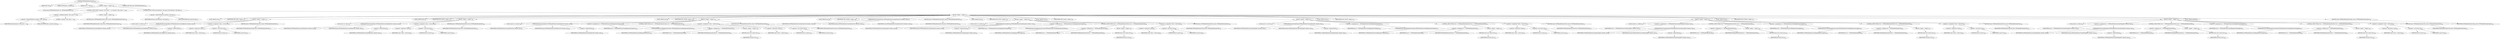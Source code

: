 digraph "TIFFReadDirEntrySshort" {  
"79117" [label = <(METHOD,TIFFReadDirEntrySshort)<SUB>564</SUB>> ]
"79118" [label = <(PARAM,TIFF *tif)<SUB>565</SUB>> ]
"79119" [label = <(PARAM,TIFFDirEntry *direntry)<SUB>565</SUB>> ]
"79120" [label = <(PARAM,int16_t *value)<SUB>565</SUB>> ]
"79121" [label = <(BLOCK,&lt;empty&gt;,&lt;empty&gt;)<SUB>566</SUB>> ]
"79122" [label = <(LOCAL,enum TIFFReadDirEntryErr err: TIFFReadDirEntryErr)<SUB>567</SUB>> ]
"79123" [label = <(CONTROL_STRUCTURE,if (direntry-&gt;tdir_count != 1),if (direntry-&gt;tdir_count != 1))<SUB>568</SUB>> ]
"79124" [label = <(&lt;operator&gt;.notEquals,direntry-&gt;tdir_count != 1)<SUB>568</SUB>> ]
"79125" [label = <(&lt;operator&gt;.indirectFieldAccess,direntry-&gt;tdir_count)<SUB>568</SUB>> ]
"79126" [label = <(IDENTIFIER,direntry,direntry-&gt;tdir_count != 1)<SUB>568</SUB>> ]
"79127" [label = <(FIELD_IDENTIFIER,tdir_count,tdir_count)<SUB>568</SUB>> ]
"79128" [label = <(LITERAL,1,direntry-&gt;tdir_count != 1)<SUB>568</SUB>> ]
"79129" [label = <(BLOCK,&lt;empty&gt;,&lt;empty&gt;)<SUB>569</SUB>> ]
"79130" [label = <(RETURN,return (TIFFReadDirEntryErrCount);,return (TIFFReadDirEntryErrCount);)<SUB>569</SUB>> ]
"79131" [label = <(IDENTIFIER,TIFFReadDirEntryErrCount,return (TIFFReadDirEntryErrCount);)<SUB>569</SUB>> ]
"79132" [label = <(CONTROL_STRUCTURE,switch(direntry-&gt;tdir_type),switch(direntry-&gt;tdir_type))<SUB>570</SUB>> ]
"79133" [label = <(&lt;operator&gt;.indirectFieldAccess,direntry-&gt;tdir_type)<SUB>570</SUB>> ]
"79134" [label = <(IDENTIFIER,direntry,switch(direntry-&gt;tdir_type))<SUB>570</SUB>> ]
"79135" [label = <(FIELD_IDENTIFIER,tdir_type,tdir_type)<SUB>570</SUB>> ]
"79136" [label = <(BLOCK,&lt;empty&gt;,&lt;empty&gt;)<SUB>571</SUB>> ]
"79137" [label = <(JUMP_TARGET,case)<SUB>572</SUB>> ]
"79138" [label = <(IDENTIFIER,TIFF_BYTE,&lt;empty&gt;)<SUB>572</SUB>> ]
"79139" [label = <(BLOCK,&lt;empty&gt;,&lt;empty&gt;)<SUB>573</SUB>> ]
"79140" [label = <(LOCAL,uint8_t m: uint8_t)<SUB>574</SUB>> ]
"79141" [label = <(TIFFReadDirEntryCheckedByte,TIFFReadDirEntryCheckedByte(tif, direntry, &amp;m))<SUB>575</SUB>> ]
"79142" [label = <(IDENTIFIER,tif,TIFFReadDirEntryCheckedByte(tif, direntry, &amp;m))<SUB>575</SUB>> ]
"79143" [label = <(IDENTIFIER,direntry,TIFFReadDirEntryCheckedByte(tif, direntry, &amp;m))<SUB>575</SUB>> ]
"79144" [label = <(&lt;operator&gt;.addressOf,&amp;m)<SUB>575</SUB>> ]
"79145" [label = <(IDENTIFIER,m,TIFFReadDirEntryCheckedByte(tif, direntry, &amp;m))<SUB>575</SUB>> ]
"79146" [label = <(&lt;operator&gt;.assignment,*value = (int16_t)m)<SUB>576</SUB>> ]
"79147" [label = <(&lt;operator&gt;.indirection,*value)<SUB>576</SUB>> ]
"79148" [label = <(IDENTIFIER,value,*value = (int16_t)m)<SUB>576</SUB>> ]
"79149" [label = <(&lt;operator&gt;.cast,(int16_t)m)<SUB>576</SUB>> ]
"79150" [label = <(UNKNOWN,int16_t,int16_t)<SUB>576</SUB>> ]
"79151" [label = <(IDENTIFIER,m,(int16_t)m)<SUB>576</SUB>> ]
"79152" [label = <(RETURN,return (TIFFReadDirEntryErrOk);,return (TIFFReadDirEntryErrOk);)<SUB>577</SUB>> ]
"79153" [label = <(IDENTIFIER,TIFFReadDirEntryErrOk,return (TIFFReadDirEntryErrOk);)<SUB>577</SUB>> ]
"79154" [label = <(JUMP_TARGET,case)<SUB>579</SUB>> ]
"79155" [label = <(IDENTIFIER,TIFF_SBYTE,&lt;empty&gt;)<SUB>579</SUB>> ]
"79156" [label = <(BLOCK,&lt;empty&gt;,&lt;empty&gt;)<SUB>580</SUB>> ]
"79157" [label = <(LOCAL,int8_t m: int8_t)<SUB>581</SUB>> ]
"79158" [label = <(TIFFReadDirEntryCheckedSbyte,TIFFReadDirEntryCheckedSbyte(tif, direntry, &amp;m))<SUB>582</SUB>> ]
"79159" [label = <(IDENTIFIER,tif,TIFFReadDirEntryCheckedSbyte(tif, direntry, &amp;m))<SUB>582</SUB>> ]
"79160" [label = <(IDENTIFIER,direntry,TIFFReadDirEntryCheckedSbyte(tif, direntry, &amp;m))<SUB>582</SUB>> ]
"79161" [label = <(&lt;operator&gt;.addressOf,&amp;m)<SUB>582</SUB>> ]
"79162" [label = <(IDENTIFIER,m,TIFFReadDirEntryCheckedSbyte(tif, direntry, &amp;m))<SUB>582</SUB>> ]
"79163" [label = <(&lt;operator&gt;.assignment,*value = (int16_t)m)<SUB>583</SUB>> ]
"79164" [label = <(&lt;operator&gt;.indirection,*value)<SUB>583</SUB>> ]
"79165" [label = <(IDENTIFIER,value,*value = (int16_t)m)<SUB>583</SUB>> ]
"79166" [label = <(&lt;operator&gt;.cast,(int16_t)m)<SUB>583</SUB>> ]
"79167" [label = <(UNKNOWN,int16_t,int16_t)<SUB>583</SUB>> ]
"79168" [label = <(IDENTIFIER,m,(int16_t)m)<SUB>583</SUB>> ]
"79169" [label = <(RETURN,return (TIFFReadDirEntryErrOk);,return (TIFFReadDirEntryErrOk);)<SUB>584</SUB>> ]
"79170" [label = <(IDENTIFIER,TIFFReadDirEntryErrOk,return (TIFFReadDirEntryErrOk);)<SUB>584</SUB>> ]
"79171" [label = <(JUMP_TARGET,case)<SUB>586</SUB>> ]
"79172" [label = <(IDENTIFIER,TIFF_SHORT,&lt;empty&gt;)<SUB>586</SUB>> ]
"79173" [label = <(BLOCK,&lt;empty&gt;,&lt;empty&gt;)<SUB>587</SUB>> ]
"79174" [label = <(LOCAL,uint16_t m: uint16_t)<SUB>588</SUB>> ]
"79175" [label = <(TIFFReadDirEntryCheckedShort,TIFFReadDirEntryCheckedShort(tif, direntry, &amp;m))<SUB>589</SUB>> ]
"79176" [label = <(IDENTIFIER,tif,TIFFReadDirEntryCheckedShort(tif, direntry, &amp;m))<SUB>589</SUB>> ]
"79177" [label = <(IDENTIFIER,direntry,TIFFReadDirEntryCheckedShort(tif, direntry, &amp;m))<SUB>589</SUB>> ]
"79178" [label = <(&lt;operator&gt;.addressOf,&amp;m)<SUB>589</SUB>> ]
"79179" [label = <(IDENTIFIER,m,TIFFReadDirEntryCheckedShort(tif, direntry, &amp;m))<SUB>589</SUB>> ]
"79180" [label = <(&lt;operator&gt;.assignment,err = TIFFReadDirEntryCheckRangeSshortShort(m))<SUB>590</SUB>> ]
"79181" [label = <(IDENTIFIER,err,err = TIFFReadDirEntryCheckRangeSshortShort(m))<SUB>590</SUB>> ]
"79182" [label = <(TIFFReadDirEntryCheckRangeSshortShort,TIFFReadDirEntryCheckRangeSshortShort(m))<SUB>590</SUB>> ]
"79183" [label = <(IDENTIFIER,m,TIFFReadDirEntryCheckRangeSshortShort(m))<SUB>590</SUB>> ]
"79184" [label = <(CONTROL_STRUCTURE,if (err != TIFFReadDirEntryErrOk),if (err != TIFFReadDirEntryErrOk))<SUB>591</SUB>> ]
"79185" [label = <(&lt;operator&gt;.notEquals,err != TIFFReadDirEntryErrOk)<SUB>591</SUB>> ]
"79186" [label = <(IDENTIFIER,err,err != TIFFReadDirEntryErrOk)<SUB>591</SUB>> ]
"79187" [label = <(IDENTIFIER,TIFFReadDirEntryErrOk,err != TIFFReadDirEntryErrOk)<SUB>591</SUB>> ]
"79188" [label = <(BLOCK,&lt;empty&gt;,&lt;empty&gt;)<SUB>592</SUB>> ]
"79189" [label = <(RETURN,return (err);,return (err);)<SUB>592</SUB>> ]
"79190" [label = <(IDENTIFIER,err,return (err);)<SUB>592</SUB>> ]
"79191" [label = <(&lt;operator&gt;.assignment,*value = (uint16_t)m)<SUB>593</SUB>> ]
"79192" [label = <(&lt;operator&gt;.indirection,*value)<SUB>593</SUB>> ]
"79193" [label = <(IDENTIFIER,value,*value = (uint16_t)m)<SUB>593</SUB>> ]
"79194" [label = <(&lt;operator&gt;.cast,(uint16_t)m)<SUB>593</SUB>> ]
"79195" [label = <(UNKNOWN,uint16_t,uint16_t)<SUB>593</SUB>> ]
"79196" [label = <(IDENTIFIER,m,(uint16_t)m)<SUB>593</SUB>> ]
"79197" [label = <(RETURN,return (TIFFReadDirEntryErrOk);,return (TIFFReadDirEntryErrOk);)<SUB>594</SUB>> ]
"79198" [label = <(IDENTIFIER,TIFFReadDirEntryErrOk,return (TIFFReadDirEntryErrOk);)<SUB>594</SUB>> ]
"79199" [label = <(JUMP_TARGET,case)<SUB>596</SUB>> ]
"79200" [label = <(IDENTIFIER,TIFF_SSHORT,&lt;empty&gt;)<SUB>596</SUB>> ]
"79201" [label = <(TIFFReadDirEntryCheckedSshort,TIFFReadDirEntryCheckedSshort(tif, direntry, value))<SUB>597</SUB>> ]
"79202" [label = <(IDENTIFIER,tif,TIFFReadDirEntryCheckedSshort(tif, direntry, value))<SUB>597</SUB>> ]
"79203" [label = <(IDENTIFIER,direntry,TIFFReadDirEntryCheckedSshort(tif, direntry, value))<SUB>597</SUB>> ]
"79204" [label = <(IDENTIFIER,value,TIFFReadDirEntryCheckedSshort(tif, direntry, value))<SUB>597</SUB>> ]
"79205" [label = <(RETURN,return (TIFFReadDirEntryErrOk);,return (TIFFReadDirEntryErrOk);)<SUB>598</SUB>> ]
"79206" [label = <(IDENTIFIER,TIFFReadDirEntryErrOk,return (TIFFReadDirEntryErrOk);)<SUB>598</SUB>> ]
"79207" [label = <(JUMP_TARGET,case)<SUB>599</SUB>> ]
"79208" [label = <(IDENTIFIER,TIFF_LONG,&lt;empty&gt;)<SUB>599</SUB>> ]
"79209" [label = <(BLOCK,&lt;empty&gt;,&lt;empty&gt;)<SUB>600</SUB>> ]
"79210" [label = <(LOCAL,uint32_t m: uint32_t)<SUB>601</SUB>> ]
"79211" [label = <(TIFFReadDirEntryCheckedLong,TIFFReadDirEntryCheckedLong(tif, direntry, &amp;m))<SUB>602</SUB>> ]
"79212" [label = <(IDENTIFIER,tif,TIFFReadDirEntryCheckedLong(tif, direntry, &amp;m))<SUB>602</SUB>> ]
"79213" [label = <(IDENTIFIER,direntry,TIFFReadDirEntryCheckedLong(tif, direntry, &amp;m))<SUB>602</SUB>> ]
"79214" [label = <(&lt;operator&gt;.addressOf,&amp;m)<SUB>602</SUB>> ]
"79215" [label = <(IDENTIFIER,m,TIFFReadDirEntryCheckedLong(tif, direntry, &amp;m))<SUB>602</SUB>> ]
"79216" [label = <(&lt;operator&gt;.assignment,err = TIFFReadDirEntryCheckRangeSshortLong(m))<SUB>603</SUB>> ]
"79217" [label = <(IDENTIFIER,err,err = TIFFReadDirEntryCheckRangeSshortLong(m))<SUB>603</SUB>> ]
"79218" [label = <(TIFFReadDirEntryCheckRangeSshortLong,TIFFReadDirEntryCheckRangeSshortLong(m))<SUB>603</SUB>> ]
"79219" [label = <(IDENTIFIER,m,TIFFReadDirEntryCheckRangeSshortLong(m))<SUB>603</SUB>> ]
"79220" [label = <(CONTROL_STRUCTURE,if (err != TIFFReadDirEntryErrOk),if (err != TIFFReadDirEntryErrOk))<SUB>604</SUB>> ]
"79221" [label = <(&lt;operator&gt;.notEquals,err != TIFFReadDirEntryErrOk)<SUB>604</SUB>> ]
"79222" [label = <(IDENTIFIER,err,err != TIFFReadDirEntryErrOk)<SUB>604</SUB>> ]
"79223" [label = <(IDENTIFIER,TIFFReadDirEntryErrOk,err != TIFFReadDirEntryErrOk)<SUB>604</SUB>> ]
"79224" [label = <(BLOCK,&lt;empty&gt;,&lt;empty&gt;)<SUB>605</SUB>> ]
"79225" [label = <(RETURN,return (err);,return (err);)<SUB>605</SUB>> ]
"79226" [label = <(IDENTIFIER,err,return (err);)<SUB>605</SUB>> ]
"79227" [label = <(&lt;operator&gt;.assignment,*value = (int16_t)m)<SUB>606</SUB>> ]
"79228" [label = <(&lt;operator&gt;.indirection,*value)<SUB>606</SUB>> ]
"79229" [label = <(IDENTIFIER,value,*value = (int16_t)m)<SUB>606</SUB>> ]
"79230" [label = <(&lt;operator&gt;.cast,(int16_t)m)<SUB>606</SUB>> ]
"79231" [label = <(UNKNOWN,int16_t,int16_t)<SUB>606</SUB>> ]
"79232" [label = <(IDENTIFIER,m,(int16_t)m)<SUB>606</SUB>> ]
"79233" [label = <(RETURN,return (TIFFReadDirEntryErrOk);,return (TIFFReadDirEntryErrOk);)<SUB>607</SUB>> ]
"79234" [label = <(IDENTIFIER,TIFFReadDirEntryErrOk,return (TIFFReadDirEntryErrOk);)<SUB>607</SUB>> ]
"79235" [label = <(JUMP_TARGET,case)<SUB>609</SUB>> ]
"79236" [label = <(IDENTIFIER,TIFF_SLONG,&lt;empty&gt;)<SUB>609</SUB>> ]
"79237" [label = <(BLOCK,&lt;empty&gt;,&lt;empty&gt;)<SUB>610</SUB>> ]
"79238" [label = <(LOCAL,int32_t m: int32_t)<SUB>611</SUB>> ]
"79239" [label = <(TIFFReadDirEntryCheckedSlong,TIFFReadDirEntryCheckedSlong(tif, direntry, &amp;m))<SUB>612</SUB>> ]
"79240" [label = <(IDENTIFIER,tif,TIFFReadDirEntryCheckedSlong(tif, direntry, &amp;m))<SUB>612</SUB>> ]
"79241" [label = <(IDENTIFIER,direntry,TIFFReadDirEntryCheckedSlong(tif, direntry, &amp;m))<SUB>612</SUB>> ]
"79242" [label = <(&lt;operator&gt;.addressOf,&amp;m)<SUB>612</SUB>> ]
"79243" [label = <(IDENTIFIER,m,TIFFReadDirEntryCheckedSlong(tif, direntry, &amp;m))<SUB>612</SUB>> ]
"79244" [label = <(&lt;operator&gt;.assignment,err = TIFFReadDirEntryCheckRangeSshortSlong(m))<SUB>613</SUB>> ]
"79245" [label = <(IDENTIFIER,err,err = TIFFReadDirEntryCheckRangeSshortSlong(m))<SUB>613</SUB>> ]
"79246" [label = <(TIFFReadDirEntryCheckRangeSshortSlong,TIFFReadDirEntryCheckRangeSshortSlong(m))<SUB>613</SUB>> ]
"79247" [label = <(IDENTIFIER,m,TIFFReadDirEntryCheckRangeSshortSlong(m))<SUB>613</SUB>> ]
"79248" [label = <(CONTROL_STRUCTURE,if (err != TIFFReadDirEntryErrOk),if (err != TIFFReadDirEntryErrOk))<SUB>614</SUB>> ]
"79249" [label = <(&lt;operator&gt;.notEquals,err != TIFFReadDirEntryErrOk)<SUB>614</SUB>> ]
"79250" [label = <(IDENTIFIER,err,err != TIFFReadDirEntryErrOk)<SUB>614</SUB>> ]
"79251" [label = <(IDENTIFIER,TIFFReadDirEntryErrOk,err != TIFFReadDirEntryErrOk)<SUB>614</SUB>> ]
"79252" [label = <(BLOCK,&lt;empty&gt;,&lt;empty&gt;)<SUB>615</SUB>> ]
"79253" [label = <(RETURN,return (err);,return (err);)<SUB>615</SUB>> ]
"79254" [label = <(IDENTIFIER,err,return (err);)<SUB>615</SUB>> ]
"79255" [label = <(&lt;operator&gt;.assignment,*value = (int16_t)m)<SUB>616</SUB>> ]
"79256" [label = <(&lt;operator&gt;.indirection,*value)<SUB>616</SUB>> ]
"79257" [label = <(IDENTIFIER,value,*value = (int16_t)m)<SUB>616</SUB>> ]
"79258" [label = <(&lt;operator&gt;.cast,(int16_t)m)<SUB>616</SUB>> ]
"79259" [label = <(UNKNOWN,int16_t,int16_t)<SUB>616</SUB>> ]
"79260" [label = <(IDENTIFIER,m,(int16_t)m)<SUB>616</SUB>> ]
"79261" [label = <(RETURN,return (TIFFReadDirEntryErrOk);,return (TIFFReadDirEntryErrOk);)<SUB>617</SUB>> ]
"79262" [label = <(IDENTIFIER,TIFFReadDirEntryErrOk,return (TIFFReadDirEntryErrOk);)<SUB>617</SUB>> ]
"79263" [label = <(JUMP_TARGET,case)<SUB>619</SUB>> ]
"79264" [label = <(IDENTIFIER,TIFF_LONG8,&lt;empty&gt;)<SUB>619</SUB>> ]
"79265" [label = <(BLOCK,&lt;empty&gt;,&lt;empty&gt;)<SUB>620</SUB>> ]
"79266" [label = <(LOCAL,uint64_t m: uint64_t)<SUB>621</SUB>> ]
"79267" [label = <(&lt;operator&gt;.assignment,err = TIFFReadDirEntryCheckedLong8(tif, direntry, &amp;m))<SUB>622</SUB>> ]
"79268" [label = <(IDENTIFIER,err,err = TIFFReadDirEntryCheckedLong8(tif, direntry, &amp;m))<SUB>622</SUB>> ]
"79269" [label = <(TIFFReadDirEntryCheckedLong8,TIFFReadDirEntryCheckedLong8(tif, direntry, &amp;m))<SUB>622</SUB>> ]
"79270" [label = <(IDENTIFIER,tif,TIFFReadDirEntryCheckedLong8(tif, direntry, &amp;m))<SUB>622</SUB>> ]
"79271" [label = <(IDENTIFIER,direntry,TIFFReadDirEntryCheckedLong8(tif, direntry, &amp;m))<SUB>622</SUB>> ]
"79272" [label = <(&lt;operator&gt;.addressOf,&amp;m)<SUB>622</SUB>> ]
"79273" [label = <(IDENTIFIER,m,TIFFReadDirEntryCheckedLong8(tif, direntry, &amp;m))<SUB>622</SUB>> ]
"79274" [label = <(CONTROL_STRUCTURE,if (err != TIFFReadDirEntryErrOk),if (err != TIFFReadDirEntryErrOk))<SUB>623</SUB>> ]
"79275" [label = <(&lt;operator&gt;.notEquals,err != TIFFReadDirEntryErrOk)<SUB>623</SUB>> ]
"79276" [label = <(IDENTIFIER,err,err != TIFFReadDirEntryErrOk)<SUB>623</SUB>> ]
"79277" [label = <(IDENTIFIER,TIFFReadDirEntryErrOk,err != TIFFReadDirEntryErrOk)<SUB>623</SUB>> ]
"79278" [label = <(BLOCK,&lt;empty&gt;,&lt;empty&gt;)<SUB>624</SUB>> ]
"79279" [label = <(RETURN,return (err);,return (err);)<SUB>624</SUB>> ]
"79280" [label = <(IDENTIFIER,err,return (err);)<SUB>624</SUB>> ]
"79281" [label = <(&lt;operator&gt;.assignment,err = TIFFReadDirEntryCheckRangeSshortLong8(m))<SUB>625</SUB>> ]
"79282" [label = <(IDENTIFIER,err,err = TIFFReadDirEntryCheckRangeSshortLong8(m))<SUB>625</SUB>> ]
"79283" [label = <(TIFFReadDirEntryCheckRangeSshortLong8,TIFFReadDirEntryCheckRangeSshortLong8(m))<SUB>625</SUB>> ]
"79284" [label = <(IDENTIFIER,m,TIFFReadDirEntryCheckRangeSshortLong8(m))<SUB>625</SUB>> ]
"79285" [label = <(CONTROL_STRUCTURE,if (err != TIFFReadDirEntryErrOk),if (err != TIFFReadDirEntryErrOk))<SUB>626</SUB>> ]
"79286" [label = <(&lt;operator&gt;.notEquals,err != TIFFReadDirEntryErrOk)<SUB>626</SUB>> ]
"79287" [label = <(IDENTIFIER,err,err != TIFFReadDirEntryErrOk)<SUB>626</SUB>> ]
"79288" [label = <(IDENTIFIER,TIFFReadDirEntryErrOk,err != TIFFReadDirEntryErrOk)<SUB>626</SUB>> ]
"79289" [label = <(BLOCK,&lt;empty&gt;,&lt;empty&gt;)<SUB>627</SUB>> ]
"79290" [label = <(RETURN,return (err);,return (err);)<SUB>627</SUB>> ]
"79291" [label = <(IDENTIFIER,err,return (err);)<SUB>627</SUB>> ]
"79292" [label = <(&lt;operator&gt;.assignment,*value = (int16_t)m)<SUB>628</SUB>> ]
"79293" [label = <(&lt;operator&gt;.indirection,*value)<SUB>628</SUB>> ]
"79294" [label = <(IDENTIFIER,value,*value = (int16_t)m)<SUB>628</SUB>> ]
"79295" [label = <(&lt;operator&gt;.cast,(int16_t)m)<SUB>628</SUB>> ]
"79296" [label = <(UNKNOWN,int16_t,int16_t)<SUB>628</SUB>> ]
"79297" [label = <(IDENTIFIER,m,(int16_t)m)<SUB>628</SUB>> ]
"79298" [label = <(RETURN,return (TIFFReadDirEntryErrOk);,return (TIFFReadDirEntryErrOk);)<SUB>629</SUB>> ]
"79299" [label = <(IDENTIFIER,TIFFReadDirEntryErrOk,return (TIFFReadDirEntryErrOk);)<SUB>629</SUB>> ]
"79300" [label = <(JUMP_TARGET,case)<SUB>631</SUB>> ]
"79301" [label = <(IDENTIFIER,TIFF_SLONG8,&lt;empty&gt;)<SUB>631</SUB>> ]
"79302" [label = <(BLOCK,&lt;empty&gt;,&lt;empty&gt;)<SUB>632</SUB>> ]
"79303" [label = <(LOCAL,int64_t m: int64_t)<SUB>633</SUB>> ]
"79304" [label = <(&lt;operator&gt;.assignment,err = TIFFReadDirEntryCheckedSlong8(tif, direntry, &amp;m))<SUB>634</SUB>> ]
"79305" [label = <(IDENTIFIER,err,err = TIFFReadDirEntryCheckedSlong8(tif, direntry, &amp;m))<SUB>634</SUB>> ]
"79306" [label = <(TIFFReadDirEntryCheckedSlong8,TIFFReadDirEntryCheckedSlong8(tif, direntry, &amp;m))<SUB>634</SUB>> ]
"79307" [label = <(IDENTIFIER,tif,TIFFReadDirEntryCheckedSlong8(tif, direntry, &amp;m))<SUB>634</SUB>> ]
"79308" [label = <(IDENTIFIER,direntry,TIFFReadDirEntryCheckedSlong8(tif, direntry, &amp;m))<SUB>634</SUB>> ]
"79309" [label = <(&lt;operator&gt;.addressOf,&amp;m)<SUB>634</SUB>> ]
"79310" [label = <(IDENTIFIER,m,TIFFReadDirEntryCheckedSlong8(tif, direntry, &amp;m))<SUB>634</SUB>> ]
"79311" [label = <(CONTROL_STRUCTURE,if (err != TIFFReadDirEntryErrOk),if (err != TIFFReadDirEntryErrOk))<SUB>635</SUB>> ]
"79312" [label = <(&lt;operator&gt;.notEquals,err != TIFFReadDirEntryErrOk)<SUB>635</SUB>> ]
"79313" [label = <(IDENTIFIER,err,err != TIFFReadDirEntryErrOk)<SUB>635</SUB>> ]
"79314" [label = <(IDENTIFIER,TIFFReadDirEntryErrOk,err != TIFFReadDirEntryErrOk)<SUB>635</SUB>> ]
"79315" [label = <(BLOCK,&lt;empty&gt;,&lt;empty&gt;)<SUB>636</SUB>> ]
"79316" [label = <(RETURN,return (err);,return (err);)<SUB>636</SUB>> ]
"79317" [label = <(IDENTIFIER,err,return (err);)<SUB>636</SUB>> ]
"79318" [label = <(&lt;operator&gt;.assignment,err = TIFFReadDirEntryCheckRangeSshortSlong8(m))<SUB>637</SUB>> ]
"79319" [label = <(IDENTIFIER,err,err = TIFFReadDirEntryCheckRangeSshortSlong8(m))<SUB>637</SUB>> ]
"79320" [label = <(TIFFReadDirEntryCheckRangeSshortSlong8,TIFFReadDirEntryCheckRangeSshortSlong8(m))<SUB>637</SUB>> ]
"79321" [label = <(IDENTIFIER,m,TIFFReadDirEntryCheckRangeSshortSlong8(m))<SUB>637</SUB>> ]
"79322" [label = <(CONTROL_STRUCTURE,if (err != TIFFReadDirEntryErrOk),if (err != TIFFReadDirEntryErrOk))<SUB>638</SUB>> ]
"79323" [label = <(&lt;operator&gt;.notEquals,err != TIFFReadDirEntryErrOk)<SUB>638</SUB>> ]
"79324" [label = <(IDENTIFIER,err,err != TIFFReadDirEntryErrOk)<SUB>638</SUB>> ]
"79325" [label = <(IDENTIFIER,TIFFReadDirEntryErrOk,err != TIFFReadDirEntryErrOk)<SUB>638</SUB>> ]
"79326" [label = <(BLOCK,&lt;empty&gt;,&lt;empty&gt;)<SUB>639</SUB>> ]
"79327" [label = <(RETURN,return (err);,return (err);)<SUB>639</SUB>> ]
"79328" [label = <(IDENTIFIER,err,return (err);)<SUB>639</SUB>> ]
"79329" [label = <(&lt;operator&gt;.assignment,*value = (int16_t)m)<SUB>640</SUB>> ]
"79330" [label = <(&lt;operator&gt;.indirection,*value)<SUB>640</SUB>> ]
"79331" [label = <(IDENTIFIER,value,*value = (int16_t)m)<SUB>640</SUB>> ]
"79332" [label = <(&lt;operator&gt;.cast,(int16_t)m)<SUB>640</SUB>> ]
"79333" [label = <(UNKNOWN,int16_t,int16_t)<SUB>640</SUB>> ]
"79334" [label = <(IDENTIFIER,m,(int16_t)m)<SUB>640</SUB>> ]
"79335" [label = <(RETURN,return (TIFFReadDirEntryErrOk);,return (TIFFReadDirEntryErrOk);)<SUB>641</SUB>> ]
"79336" [label = <(IDENTIFIER,TIFFReadDirEntryErrOk,return (TIFFReadDirEntryErrOk);)<SUB>641</SUB>> ]
"79337" [label = <(JUMP_TARGET,default)<SUB>643</SUB>> ]
"79338" [label = <(RETURN,return (TIFFReadDirEntryErrType);,return (TIFFReadDirEntryErrType);)<SUB>644</SUB>> ]
"79339" [label = <(IDENTIFIER,TIFFReadDirEntryErrType,return (TIFFReadDirEntryErrType);)<SUB>644</SUB>> ]
"79340" [label = <(METHOD_RETURN,enum TIFFReadDirEntryErr)<SUB>564</SUB>> ]
  "79117" -> "79118" 
  "79117" -> "79119" 
  "79117" -> "79120" 
  "79117" -> "79121" 
  "79117" -> "79340" 
  "79121" -> "79122" 
  "79121" -> "79123" 
  "79121" -> "79132" 
  "79123" -> "79124" 
  "79123" -> "79129" 
  "79124" -> "79125" 
  "79124" -> "79128" 
  "79125" -> "79126" 
  "79125" -> "79127" 
  "79129" -> "79130" 
  "79130" -> "79131" 
  "79132" -> "79133" 
  "79132" -> "79136" 
  "79133" -> "79134" 
  "79133" -> "79135" 
  "79136" -> "79137" 
  "79136" -> "79138" 
  "79136" -> "79139" 
  "79136" -> "79154" 
  "79136" -> "79155" 
  "79136" -> "79156" 
  "79136" -> "79171" 
  "79136" -> "79172" 
  "79136" -> "79173" 
  "79136" -> "79199" 
  "79136" -> "79200" 
  "79136" -> "79201" 
  "79136" -> "79205" 
  "79136" -> "79207" 
  "79136" -> "79208" 
  "79136" -> "79209" 
  "79136" -> "79235" 
  "79136" -> "79236" 
  "79136" -> "79237" 
  "79136" -> "79263" 
  "79136" -> "79264" 
  "79136" -> "79265" 
  "79136" -> "79300" 
  "79136" -> "79301" 
  "79136" -> "79302" 
  "79136" -> "79337" 
  "79136" -> "79338" 
  "79139" -> "79140" 
  "79139" -> "79141" 
  "79139" -> "79146" 
  "79139" -> "79152" 
  "79141" -> "79142" 
  "79141" -> "79143" 
  "79141" -> "79144" 
  "79144" -> "79145" 
  "79146" -> "79147" 
  "79146" -> "79149" 
  "79147" -> "79148" 
  "79149" -> "79150" 
  "79149" -> "79151" 
  "79152" -> "79153" 
  "79156" -> "79157" 
  "79156" -> "79158" 
  "79156" -> "79163" 
  "79156" -> "79169" 
  "79158" -> "79159" 
  "79158" -> "79160" 
  "79158" -> "79161" 
  "79161" -> "79162" 
  "79163" -> "79164" 
  "79163" -> "79166" 
  "79164" -> "79165" 
  "79166" -> "79167" 
  "79166" -> "79168" 
  "79169" -> "79170" 
  "79173" -> "79174" 
  "79173" -> "79175" 
  "79173" -> "79180" 
  "79173" -> "79184" 
  "79173" -> "79191" 
  "79173" -> "79197" 
  "79175" -> "79176" 
  "79175" -> "79177" 
  "79175" -> "79178" 
  "79178" -> "79179" 
  "79180" -> "79181" 
  "79180" -> "79182" 
  "79182" -> "79183" 
  "79184" -> "79185" 
  "79184" -> "79188" 
  "79185" -> "79186" 
  "79185" -> "79187" 
  "79188" -> "79189" 
  "79189" -> "79190" 
  "79191" -> "79192" 
  "79191" -> "79194" 
  "79192" -> "79193" 
  "79194" -> "79195" 
  "79194" -> "79196" 
  "79197" -> "79198" 
  "79201" -> "79202" 
  "79201" -> "79203" 
  "79201" -> "79204" 
  "79205" -> "79206" 
  "79209" -> "79210" 
  "79209" -> "79211" 
  "79209" -> "79216" 
  "79209" -> "79220" 
  "79209" -> "79227" 
  "79209" -> "79233" 
  "79211" -> "79212" 
  "79211" -> "79213" 
  "79211" -> "79214" 
  "79214" -> "79215" 
  "79216" -> "79217" 
  "79216" -> "79218" 
  "79218" -> "79219" 
  "79220" -> "79221" 
  "79220" -> "79224" 
  "79221" -> "79222" 
  "79221" -> "79223" 
  "79224" -> "79225" 
  "79225" -> "79226" 
  "79227" -> "79228" 
  "79227" -> "79230" 
  "79228" -> "79229" 
  "79230" -> "79231" 
  "79230" -> "79232" 
  "79233" -> "79234" 
  "79237" -> "79238" 
  "79237" -> "79239" 
  "79237" -> "79244" 
  "79237" -> "79248" 
  "79237" -> "79255" 
  "79237" -> "79261" 
  "79239" -> "79240" 
  "79239" -> "79241" 
  "79239" -> "79242" 
  "79242" -> "79243" 
  "79244" -> "79245" 
  "79244" -> "79246" 
  "79246" -> "79247" 
  "79248" -> "79249" 
  "79248" -> "79252" 
  "79249" -> "79250" 
  "79249" -> "79251" 
  "79252" -> "79253" 
  "79253" -> "79254" 
  "79255" -> "79256" 
  "79255" -> "79258" 
  "79256" -> "79257" 
  "79258" -> "79259" 
  "79258" -> "79260" 
  "79261" -> "79262" 
  "79265" -> "79266" 
  "79265" -> "79267" 
  "79265" -> "79274" 
  "79265" -> "79281" 
  "79265" -> "79285" 
  "79265" -> "79292" 
  "79265" -> "79298" 
  "79267" -> "79268" 
  "79267" -> "79269" 
  "79269" -> "79270" 
  "79269" -> "79271" 
  "79269" -> "79272" 
  "79272" -> "79273" 
  "79274" -> "79275" 
  "79274" -> "79278" 
  "79275" -> "79276" 
  "79275" -> "79277" 
  "79278" -> "79279" 
  "79279" -> "79280" 
  "79281" -> "79282" 
  "79281" -> "79283" 
  "79283" -> "79284" 
  "79285" -> "79286" 
  "79285" -> "79289" 
  "79286" -> "79287" 
  "79286" -> "79288" 
  "79289" -> "79290" 
  "79290" -> "79291" 
  "79292" -> "79293" 
  "79292" -> "79295" 
  "79293" -> "79294" 
  "79295" -> "79296" 
  "79295" -> "79297" 
  "79298" -> "79299" 
  "79302" -> "79303" 
  "79302" -> "79304" 
  "79302" -> "79311" 
  "79302" -> "79318" 
  "79302" -> "79322" 
  "79302" -> "79329" 
  "79302" -> "79335" 
  "79304" -> "79305" 
  "79304" -> "79306" 
  "79306" -> "79307" 
  "79306" -> "79308" 
  "79306" -> "79309" 
  "79309" -> "79310" 
  "79311" -> "79312" 
  "79311" -> "79315" 
  "79312" -> "79313" 
  "79312" -> "79314" 
  "79315" -> "79316" 
  "79316" -> "79317" 
  "79318" -> "79319" 
  "79318" -> "79320" 
  "79320" -> "79321" 
  "79322" -> "79323" 
  "79322" -> "79326" 
  "79323" -> "79324" 
  "79323" -> "79325" 
  "79326" -> "79327" 
  "79327" -> "79328" 
  "79329" -> "79330" 
  "79329" -> "79332" 
  "79330" -> "79331" 
  "79332" -> "79333" 
  "79332" -> "79334" 
  "79335" -> "79336" 
  "79338" -> "79339" 
}
